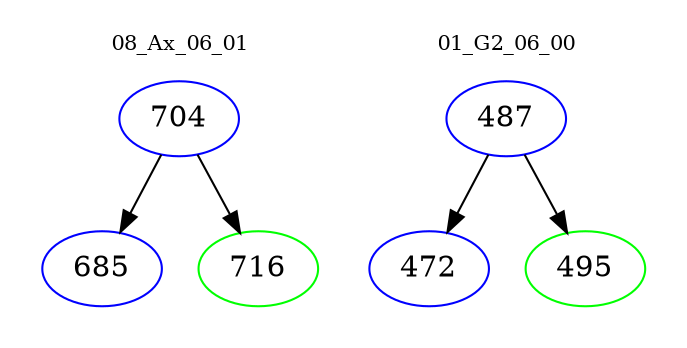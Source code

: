 digraph{
subgraph cluster_0 {
color = white
label = "08_Ax_06_01";
fontsize=10;
T0_704 [label="704", color="blue"]
T0_704 -> T0_685 [color="black"]
T0_685 [label="685", color="blue"]
T0_704 -> T0_716 [color="black"]
T0_716 [label="716", color="green"]
}
subgraph cluster_1 {
color = white
label = "01_G2_06_00";
fontsize=10;
T1_487 [label="487", color="blue"]
T1_487 -> T1_472 [color="black"]
T1_472 [label="472", color="blue"]
T1_487 -> T1_495 [color="black"]
T1_495 [label="495", color="green"]
}
}

